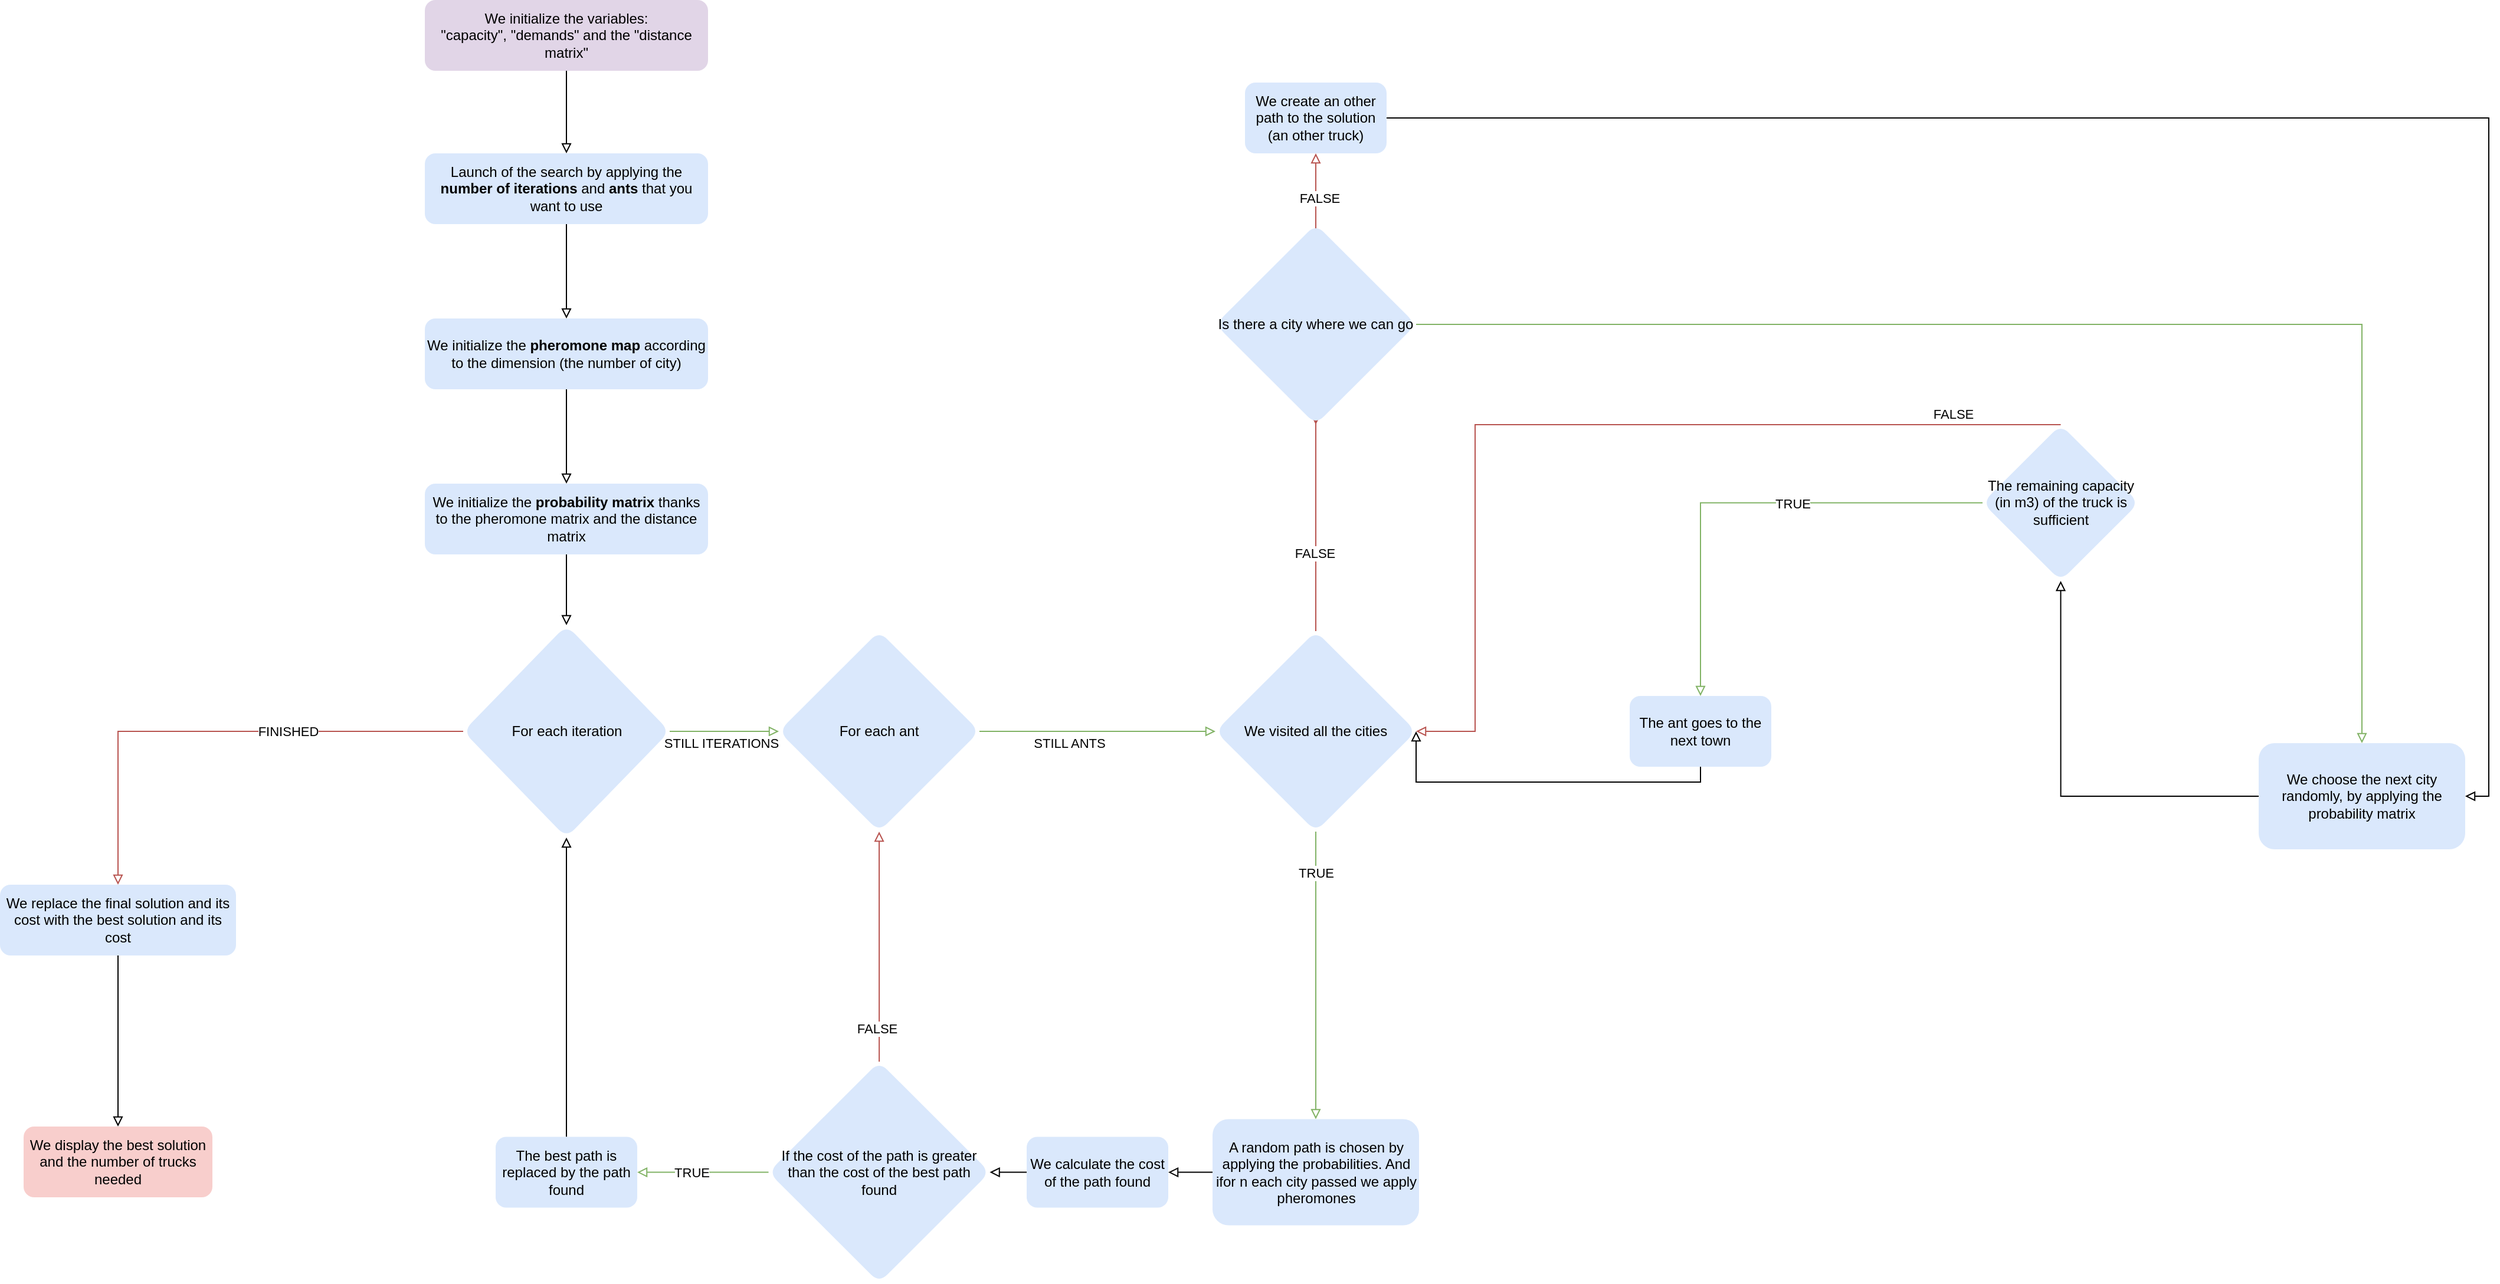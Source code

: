 <mxfile version="14.8.3" type="device"><diagram id="C5RBs43oDa-KdzZeNtuy" name="Page-1"><mxGraphModel dx="3197" dy="1330" grid="1" gridSize="10" guides="1" tooltips="1" connect="1" arrows="1" fold="1" page="1" pageScale="1" pageWidth="827" pageHeight="1169" math="0" shadow="0"><root><mxCell id="WIyWlLk6GJQsqaUBKTNV-0"/><mxCell id="WIyWlLk6GJQsqaUBKTNV-1" parent="WIyWlLk6GJQsqaUBKTNV-0"/><mxCell id="1bKNmar1WmVLbFvx315--1" value="" style="edgeStyle=orthogonalEdgeStyle;rounded=0;orthogonalLoop=1;jettySize=auto;html=1;endArrow=block;endFill=0;" edge="1" parent="WIyWlLk6GJQsqaUBKTNV-1" source="WIyWlLk6GJQsqaUBKTNV-3" target="1bKNmar1WmVLbFvx315--0"><mxGeometry relative="1" as="geometry"/></mxCell><mxCell id="WIyWlLk6GJQsqaUBKTNV-3" value="We initialize the variables:&lt;br&gt;&quot;capacity&quot;, &quot;demands&quot; and the &quot;distance matrix&quot;" style="rounded=1;whiteSpace=wrap;html=1;fontSize=12;glass=0;strokeWidth=1;shadow=0;fillColor=#e1d5e7;strokeColor=none;" parent="WIyWlLk6GJQsqaUBKTNV-1" vertex="1"><mxGeometry x="100" y="60" width="240" height="60" as="geometry"/></mxCell><mxCell id="1bKNmar1WmVLbFvx315--3" value="" style="edgeStyle=orthogonalEdgeStyle;rounded=0;orthogonalLoop=1;jettySize=auto;html=1;endArrow=block;endFill=0;strokeColor=#000000;" edge="1" parent="WIyWlLk6GJQsqaUBKTNV-1" source="1bKNmar1WmVLbFvx315--0" target="1bKNmar1WmVLbFvx315--2"><mxGeometry relative="1" as="geometry"/></mxCell><mxCell id="1bKNmar1WmVLbFvx315--0" value="Launch of the search by applying the &lt;b&gt;number of iterations&lt;/b&gt; and &lt;b&gt;ants &lt;/b&gt;that you want to use" style="whiteSpace=wrap;html=1;rounded=1;shadow=0;strokeColor=none;strokeWidth=1;fillColor=#dae8fc;glass=0;" vertex="1" parent="WIyWlLk6GJQsqaUBKTNV-1"><mxGeometry x="100" y="190" width="240" height="60" as="geometry"/></mxCell><mxCell id="1bKNmar1WmVLbFvx315--5" value="" style="edgeStyle=orthogonalEdgeStyle;rounded=0;orthogonalLoop=1;jettySize=auto;html=1;endArrow=block;endFill=0;strokeColor=#000000;" edge="1" parent="WIyWlLk6GJQsqaUBKTNV-1" source="1bKNmar1WmVLbFvx315--2" target="1bKNmar1WmVLbFvx315--4"><mxGeometry relative="1" as="geometry"/></mxCell><mxCell id="1bKNmar1WmVLbFvx315--2" value="We initialize the &lt;b&gt;pheromone map&lt;/b&gt; according to the dimension (the number of city)" style="whiteSpace=wrap;html=1;rounded=1;shadow=0;strokeColor=none;strokeWidth=1;fillColor=#dae8fc;glass=0;" vertex="1" parent="WIyWlLk6GJQsqaUBKTNV-1"><mxGeometry x="100" y="330" width="240" height="60" as="geometry"/></mxCell><mxCell id="1bKNmar1WmVLbFvx315--9" value="" style="edgeStyle=orthogonalEdgeStyle;rounded=0;orthogonalLoop=1;jettySize=auto;html=1;endArrow=block;endFill=0;strokeColor=#000000;" edge="1" parent="WIyWlLk6GJQsqaUBKTNV-1" source="1bKNmar1WmVLbFvx315--4" target="1bKNmar1WmVLbFvx315--8"><mxGeometry relative="1" as="geometry"/></mxCell><mxCell id="1bKNmar1WmVLbFvx315--4" value="We initialize the &lt;b&gt;probability matrix&lt;/b&gt; thanks to the pheromone matrix and the distance matrix" style="whiteSpace=wrap;html=1;rounded=1;shadow=0;strokeColor=none;strokeWidth=1;fillColor=#dae8fc;glass=0;" vertex="1" parent="WIyWlLk6GJQsqaUBKTNV-1"><mxGeometry x="100" y="470" width="240" height="60" as="geometry"/></mxCell><mxCell id="1bKNmar1WmVLbFvx315--14" style="edgeStyle=orthogonalEdgeStyle;rounded=0;orthogonalLoop=1;jettySize=auto;html=1;exitX=1;exitY=0.5;exitDx=0;exitDy=0;entryX=0;entryY=0.5;entryDx=0;entryDy=0;endArrow=block;endFill=0;strokeColor=#82b366;fillColor=#d5e8d4;" edge="1" parent="WIyWlLk6GJQsqaUBKTNV-1" source="1bKNmar1WmVLbFvx315--8" target="1bKNmar1WmVLbFvx315--12"><mxGeometry relative="1" as="geometry"/></mxCell><mxCell id="1bKNmar1WmVLbFvx315--32" value="STILL ITERATIONS" style="edgeLabel;html=1;align=center;verticalAlign=middle;resizable=0;points=[];" vertex="1" connectable="0" parent="1bKNmar1WmVLbFvx315--14"><mxGeometry x="-0.313" relative="1" as="geometry"><mxPoint x="11" y="10" as="offset"/></mxGeometry></mxCell><mxCell id="1bKNmar1WmVLbFvx315--29" value="" style="edgeStyle=orthogonalEdgeStyle;rounded=0;orthogonalLoop=1;jettySize=auto;html=1;endArrow=block;endFill=0;strokeColor=#b85450;fillColor=#f8cecc;" edge="1" parent="WIyWlLk6GJQsqaUBKTNV-1" source="1bKNmar1WmVLbFvx315--8" target="1bKNmar1WmVLbFvx315--28"><mxGeometry relative="1" as="geometry"/></mxCell><mxCell id="1bKNmar1WmVLbFvx315--33" value="FINISHED" style="edgeLabel;html=1;align=center;verticalAlign=middle;resizable=0;points=[];" vertex="1" connectable="0" parent="1bKNmar1WmVLbFvx315--29"><mxGeometry x="-0.298" relative="1" as="geometry"><mxPoint as="offset"/></mxGeometry></mxCell><mxCell id="1bKNmar1WmVLbFvx315--8" value="For each iteration" style="rhombus;whiteSpace=wrap;html=1;rounded=1;shadow=0;strokeColor=none;strokeWidth=1;fillColor=#dae8fc;glass=0;" vertex="1" parent="WIyWlLk6GJQsqaUBKTNV-1"><mxGeometry x="132.5" y="590" width="175" height="180" as="geometry"/></mxCell><mxCell id="1bKNmar1WmVLbFvx315--16" value="" style="edgeStyle=orthogonalEdgeStyle;rounded=0;orthogonalLoop=1;jettySize=auto;html=1;endArrow=block;endFill=0;strokeColor=#82b366;fillColor=#d5e8d4;entryX=0;entryY=0.5;entryDx=0;entryDy=0;" edge="1" parent="WIyWlLk6GJQsqaUBKTNV-1" source="1bKNmar1WmVLbFvx315--12" target="1bKNmar1WmVLbFvx315--45"><mxGeometry relative="1" as="geometry"/></mxCell><mxCell id="1bKNmar1WmVLbFvx315--35" value="STILL ANTS" style="edgeLabel;html=1;align=center;verticalAlign=middle;resizable=0;points=[];" vertex="1" connectable="0" parent="1bKNmar1WmVLbFvx315--16"><mxGeometry x="-0.239" relative="1" as="geometry"><mxPoint y="10" as="offset"/></mxGeometry></mxCell><mxCell id="1bKNmar1WmVLbFvx315--12" value="For each ant" style="rhombus;whiteSpace=wrap;html=1;rounded=1;shadow=0;strokeColor=none;strokeWidth=1;fillColor=#dae8fc;glass=0;" vertex="1" parent="WIyWlLk6GJQsqaUBKTNV-1"><mxGeometry x="400" y="595" width="170" height="170" as="geometry"/></mxCell><mxCell id="1bKNmar1WmVLbFvx315--18" value="" style="edgeStyle=orthogonalEdgeStyle;rounded=0;orthogonalLoop=1;jettySize=auto;html=1;endArrow=block;endFill=0;strokeColor=#000000;" edge="1" parent="WIyWlLk6GJQsqaUBKTNV-1" source="1bKNmar1WmVLbFvx315--15" target="1bKNmar1WmVLbFvx315--17"><mxGeometry relative="1" as="geometry"/></mxCell><mxCell id="1bKNmar1WmVLbFvx315--15" value="A random path is chosen by applying the probabilities. And ifor n each city passed we apply pheromones" style="whiteSpace=wrap;html=1;rounded=1;shadow=0;strokeColor=none;strokeWidth=1;fillColor=#dae8fc;glass=0;" vertex="1" parent="WIyWlLk6GJQsqaUBKTNV-1"><mxGeometry x="767.5" y="1008.75" width="175" height="90" as="geometry"/></mxCell><mxCell id="1bKNmar1WmVLbFvx315--20" value="" style="edgeStyle=orthogonalEdgeStyle;rounded=0;orthogonalLoop=1;jettySize=auto;html=1;endArrow=block;endFill=0;strokeColor=#000000;" edge="1" parent="WIyWlLk6GJQsqaUBKTNV-1" source="1bKNmar1WmVLbFvx315--17" target="1bKNmar1WmVLbFvx315--19"><mxGeometry relative="1" as="geometry"/></mxCell><mxCell id="1bKNmar1WmVLbFvx315--17" value="We calculate the cost of the path found" style="whiteSpace=wrap;html=1;rounded=1;shadow=0;strokeColor=none;strokeWidth=1;fillColor=#dae8fc;glass=0;" vertex="1" parent="WIyWlLk6GJQsqaUBKTNV-1"><mxGeometry x="610" y="1023.75" width="120" height="60" as="geometry"/></mxCell><mxCell id="1bKNmar1WmVLbFvx315--22" value="" style="edgeStyle=orthogonalEdgeStyle;rounded=0;orthogonalLoop=1;jettySize=auto;html=1;endArrow=block;endFill=0;strokeColor=#82b366;fillColor=#d5e8d4;" edge="1" parent="WIyWlLk6GJQsqaUBKTNV-1" source="1bKNmar1WmVLbFvx315--19" target="1bKNmar1WmVLbFvx315--21"><mxGeometry relative="1" as="geometry"/></mxCell><mxCell id="1bKNmar1WmVLbFvx315--23" value="TRUE" style="edgeLabel;html=1;align=center;verticalAlign=middle;resizable=0;points=[];" vertex="1" connectable="0" parent="1bKNmar1WmVLbFvx315--22"><mxGeometry x="0.184" y="1" relative="1" as="geometry"><mxPoint y="-1" as="offset"/></mxGeometry></mxCell><mxCell id="1bKNmar1WmVLbFvx315--24" style="edgeStyle=orthogonalEdgeStyle;rounded=0;orthogonalLoop=1;jettySize=auto;html=1;entryX=0.5;entryY=1;entryDx=0;entryDy=0;endArrow=block;endFill=0;strokeColor=#b85450;fillColor=#f8cecc;" edge="1" parent="WIyWlLk6GJQsqaUBKTNV-1" source="1bKNmar1WmVLbFvx315--19" target="1bKNmar1WmVLbFvx315--12"><mxGeometry relative="1" as="geometry"/></mxCell><mxCell id="1bKNmar1WmVLbFvx315--25" value="FALSE" style="edgeLabel;html=1;align=center;verticalAlign=middle;resizable=0;points=[];" vertex="1" connectable="0" parent="1bKNmar1WmVLbFvx315--24"><mxGeometry x="-0.744" y="3" relative="1" as="geometry"><mxPoint x="1" y="-3" as="offset"/></mxGeometry></mxCell><mxCell id="1bKNmar1WmVLbFvx315--19" value="If the cost of the path is greater than the cost of the best path found" style="rhombus;whiteSpace=wrap;html=1;rounded=1;shadow=0;strokeColor=none;strokeWidth=1;fillColor=#dae8fc;glass=0;" vertex="1" parent="WIyWlLk6GJQsqaUBKTNV-1"><mxGeometry x="391.25" y="960" width="187.5" height="187.5" as="geometry"/></mxCell><mxCell id="1bKNmar1WmVLbFvx315--64" style="edgeStyle=orthogonalEdgeStyle;rounded=0;orthogonalLoop=1;jettySize=auto;html=1;entryX=0.5;entryY=1;entryDx=0;entryDy=0;endArrow=block;endFill=0;strokeColor=#000000;" edge="1" parent="WIyWlLk6GJQsqaUBKTNV-1" source="1bKNmar1WmVLbFvx315--21" target="1bKNmar1WmVLbFvx315--8"><mxGeometry relative="1" as="geometry"/></mxCell><mxCell id="1bKNmar1WmVLbFvx315--21" value="The best path is replaced by the path found" style="whiteSpace=wrap;html=1;rounded=1;shadow=0;strokeColor=none;strokeWidth=1;fillColor=#dae8fc;glass=0;" vertex="1" parent="WIyWlLk6GJQsqaUBKTNV-1"><mxGeometry x="160" y="1023.75" width="120" height="60" as="geometry"/></mxCell><mxCell id="1bKNmar1WmVLbFvx315--31" value="" style="edgeStyle=orthogonalEdgeStyle;rounded=0;orthogonalLoop=1;jettySize=auto;html=1;endArrow=block;endFill=0;strokeColor=#000000;" edge="1" parent="WIyWlLk6GJQsqaUBKTNV-1" source="1bKNmar1WmVLbFvx315--28" target="1bKNmar1WmVLbFvx315--30"><mxGeometry relative="1" as="geometry"/></mxCell><mxCell id="1bKNmar1WmVLbFvx315--28" value="We replace the final solution and its cost with the best solution and its cost" style="whiteSpace=wrap;html=1;rounded=1;shadow=0;strokeColor=none;strokeWidth=1;fillColor=#dae8fc;glass=0;" vertex="1" parent="WIyWlLk6GJQsqaUBKTNV-1"><mxGeometry x="-260" y="810" width="200" height="60" as="geometry"/></mxCell><mxCell id="1bKNmar1WmVLbFvx315--30" value="We display the best solution and the number of trucks needed" style="whiteSpace=wrap;html=1;rounded=1;shadow=0;strokeWidth=1;fillColor=#f8cecc;glass=0;strokeColor=none;" vertex="1" parent="WIyWlLk6GJQsqaUBKTNV-1"><mxGeometry x="-240" y="1015" width="160" height="60" as="geometry"/></mxCell><mxCell id="1bKNmar1WmVLbFvx315--40" value="" style="edgeStyle=orthogonalEdgeStyle;rounded=0;orthogonalLoop=1;jettySize=auto;html=1;endArrow=block;endFill=0;strokeColor=#000000;entryX=0.5;entryY=1;entryDx=0;entryDy=0;exitX=0;exitY=0.5;exitDx=0;exitDy=0;" edge="1" parent="WIyWlLk6GJQsqaUBKTNV-1" source="1bKNmar1WmVLbFvx315--36" target="1bKNmar1WmVLbFvx315--39"><mxGeometry relative="1" as="geometry"><Array as="points"><mxPoint x="1486" y="735"/></Array></mxGeometry></mxCell><mxCell id="1bKNmar1WmVLbFvx315--42" value="" style="edgeStyle=orthogonalEdgeStyle;rounded=0;orthogonalLoop=1;jettySize=auto;html=1;endArrow=block;endFill=0;strokeColor=#82b366;fillColor=#d5e8d4;" edge="1" parent="WIyWlLk6GJQsqaUBKTNV-1" source="1bKNmar1WmVLbFvx315--39" target="1bKNmar1WmVLbFvx315--41"><mxGeometry relative="1" as="geometry"/></mxCell><mxCell id="1bKNmar1WmVLbFvx315--57" value="TRUE" style="edgeLabel;html=1;align=center;verticalAlign=middle;resizable=0;points=[];" vertex="1" connectable="0" parent="1bKNmar1WmVLbFvx315--42"><mxGeometry x="-0.198" relative="1" as="geometry"><mxPoint as="offset"/></mxGeometry></mxCell><mxCell id="1bKNmar1WmVLbFvx315--39" value="The remaining capacity (in m3) of the truck is sufficient" style="rhombus;whiteSpace=wrap;html=1;rounded=1;shadow=0;strokeColor=none;strokeWidth=1;fillColor=#dae8fc;glass=0;" vertex="1" parent="WIyWlLk6GJQsqaUBKTNV-1"><mxGeometry x="1420" y="420" width="132.5" height="132.5" as="geometry"/></mxCell><mxCell id="1bKNmar1WmVLbFvx315--50" style="edgeStyle=orthogonalEdgeStyle;rounded=0;orthogonalLoop=1;jettySize=auto;html=1;entryX=1;entryY=0.5;entryDx=0;entryDy=0;endArrow=block;endFill=0;strokeColor=#000000;exitX=0.5;exitY=1;exitDx=0;exitDy=0;" edge="1" parent="WIyWlLk6GJQsqaUBKTNV-1" source="1bKNmar1WmVLbFvx315--41" target="1bKNmar1WmVLbFvx315--45"><mxGeometry relative="1" as="geometry"><Array as="points"><mxPoint x="1181" y="723"/><mxPoint x="940" y="723"/></Array></mxGeometry></mxCell><mxCell id="1bKNmar1WmVLbFvx315--41" value="The ant goes to the next town" style="whiteSpace=wrap;html=1;rounded=1;shadow=0;strokeColor=none;strokeWidth=1;fillColor=#dae8fc;glass=0;" vertex="1" parent="WIyWlLk6GJQsqaUBKTNV-1"><mxGeometry x="1121" y="650" width="120" height="60" as="geometry"/></mxCell><mxCell id="1bKNmar1WmVLbFvx315--47" style="edgeStyle=orthogonalEdgeStyle;rounded=0;orthogonalLoop=1;jettySize=auto;html=1;entryX=0.5;entryY=1;entryDx=0;entryDy=0;endArrow=block;endFill=0;strokeColor=#b85450;fillColor=#f8cecc;exitX=0.5;exitY=0;exitDx=0;exitDy=0;" edge="1" parent="WIyWlLk6GJQsqaUBKTNV-1" source="1bKNmar1WmVLbFvx315--45" target="1bKNmar1WmVLbFvx315--52"><mxGeometry relative="1" as="geometry"><Array as="points"><mxPoint x="855" y="200"/><mxPoint x="855" y="200"/></Array></mxGeometry></mxCell><mxCell id="1bKNmar1WmVLbFvx315--63" value="FALSE" style="edgeLabel;html=1;align=center;verticalAlign=middle;resizable=0;points=[];" vertex="1" connectable="0" parent="1bKNmar1WmVLbFvx315--47"><mxGeometry x="-0.785" y="2" relative="1" as="geometry"><mxPoint x="1" as="offset"/></mxGeometry></mxCell><mxCell id="1bKNmar1WmVLbFvx315--54" style="edgeStyle=orthogonalEdgeStyle;rounded=0;orthogonalLoop=1;jettySize=auto;html=1;entryX=0.5;entryY=0;entryDx=0;entryDy=0;endArrow=block;endFill=0;strokeColor=#82b366;fillColor=#d5e8d4;" edge="1" parent="WIyWlLk6GJQsqaUBKTNV-1" source="1bKNmar1WmVLbFvx315--45" target="1bKNmar1WmVLbFvx315--15"><mxGeometry relative="1" as="geometry"/></mxCell><mxCell id="1bKNmar1WmVLbFvx315--62" value="TRUE" style="edgeLabel;html=1;align=center;verticalAlign=middle;resizable=0;points=[];" vertex="1" connectable="0" parent="1bKNmar1WmVLbFvx315--54"><mxGeometry x="-0.718" relative="1" as="geometry"><mxPoint as="offset"/></mxGeometry></mxCell><mxCell id="1bKNmar1WmVLbFvx315--45" value="We visited all the cities" style="rhombus;whiteSpace=wrap;html=1;rounded=1;shadow=0;strokeColor=none;strokeWidth=1;fillColor=#dae8fc;glass=0;" vertex="1" parent="WIyWlLk6GJQsqaUBKTNV-1"><mxGeometry x="770" y="595" width="170" height="170" as="geometry"/></mxCell><mxCell id="1bKNmar1WmVLbFvx315--53" style="edgeStyle=orthogonalEdgeStyle;rounded=0;orthogonalLoop=1;jettySize=auto;html=1;entryX=0.5;entryY=0;entryDx=0;entryDy=0;endArrow=block;endFill=0;strokeColor=#82b366;fillColor=#d5e8d4;" edge="1" parent="WIyWlLk6GJQsqaUBKTNV-1" source="1bKNmar1WmVLbFvx315--52" target="1bKNmar1WmVLbFvx315--36"><mxGeometry relative="1" as="geometry"/></mxCell><mxCell id="1bKNmar1WmVLbFvx315--59" value="" style="edgeStyle=orthogonalEdgeStyle;rounded=0;orthogonalLoop=1;jettySize=auto;html=1;endArrow=block;endFill=0;strokeColor=#b85450;fillColor=#f8cecc;" edge="1" parent="WIyWlLk6GJQsqaUBKTNV-1" source="1bKNmar1WmVLbFvx315--52" target="1bKNmar1WmVLbFvx315--58"><mxGeometry relative="1" as="geometry"/></mxCell><mxCell id="1bKNmar1WmVLbFvx315--61" value="FALSE" style="edgeLabel;html=1;align=center;verticalAlign=middle;resizable=0;points=[];" vertex="1" connectable="0" parent="1bKNmar1WmVLbFvx315--59"><mxGeometry x="-0.254" y="-3" relative="1" as="geometry"><mxPoint as="offset"/></mxGeometry></mxCell><mxCell id="1bKNmar1WmVLbFvx315--52" value="Is there a city where we can go" style="rhombus;whiteSpace=wrap;html=1;rounded=1;shadow=0;strokeColor=none;strokeWidth=1;fillColor=#dae8fc;glass=0;" vertex="1" parent="WIyWlLk6GJQsqaUBKTNV-1"><mxGeometry x="770" y="250" width="170" height="170" as="geometry"/></mxCell><mxCell id="1bKNmar1WmVLbFvx315--36" value="We choose the next city randomly, by applying the probability matrix" style="whiteSpace=wrap;html=1;rounded=1;shadow=0;strokeColor=none;strokeWidth=1;fillColor=#dae8fc;glass=0;" vertex="1" parent="WIyWlLk6GJQsqaUBKTNV-1"><mxGeometry x="1654" y="690" width="175" height="90" as="geometry"/></mxCell><mxCell id="1bKNmar1WmVLbFvx315--55" value="" style="edgeStyle=orthogonalEdgeStyle;rounded=0;orthogonalLoop=1;jettySize=auto;html=1;entryX=1;entryY=0.5;entryDx=0;entryDy=0;endArrow=block;endFill=0;strokeColor=#b85450;fillColor=#f8cecc;exitX=0.5;exitY=0;exitDx=0;exitDy=0;" edge="1" parent="WIyWlLk6GJQsqaUBKTNV-1" source="1bKNmar1WmVLbFvx315--39" target="1bKNmar1WmVLbFvx315--45"><mxGeometry relative="1" as="geometry"><mxPoint x="1174.2" y="142.45" as="sourcePoint"/><mxPoint x="495" y="380" as="targetPoint"/><Array as="points"><mxPoint x="990" y="420"/><mxPoint x="990" y="680"/></Array></mxGeometry></mxCell><mxCell id="1bKNmar1WmVLbFvx315--56" value="FALSE" style="edgeLabel;html=1;align=center;verticalAlign=middle;resizable=0;points=[];" vertex="1" connectable="0" parent="1bKNmar1WmVLbFvx315--55"><mxGeometry x="-0.858" y="7" relative="1" as="geometry"><mxPoint x="-35" y="-16" as="offset"/></mxGeometry></mxCell><mxCell id="1bKNmar1WmVLbFvx315--60" style="edgeStyle=orthogonalEdgeStyle;rounded=0;orthogonalLoop=1;jettySize=auto;html=1;entryX=1;entryY=0.5;entryDx=0;entryDy=0;endArrow=block;endFill=0;strokeColor=#000000;" edge="1" parent="WIyWlLk6GJQsqaUBKTNV-1" source="1bKNmar1WmVLbFvx315--58" target="1bKNmar1WmVLbFvx315--36"><mxGeometry relative="1" as="geometry"/></mxCell><mxCell id="1bKNmar1WmVLbFvx315--58" value="We create an other path to the solution (an other truck)" style="whiteSpace=wrap;html=1;rounded=1;shadow=0;strokeColor=none;strokeWidth=1;fillColor=#dae8fc;glass=0;" vertex="1" parent="WIyWlLk6GJQsqaUBKTNV-1"><mxGeometry x="795" y="130" width="120" height="60" as="geometry"/></mxCell></root></mxGraphModel></diagram></mxfile>